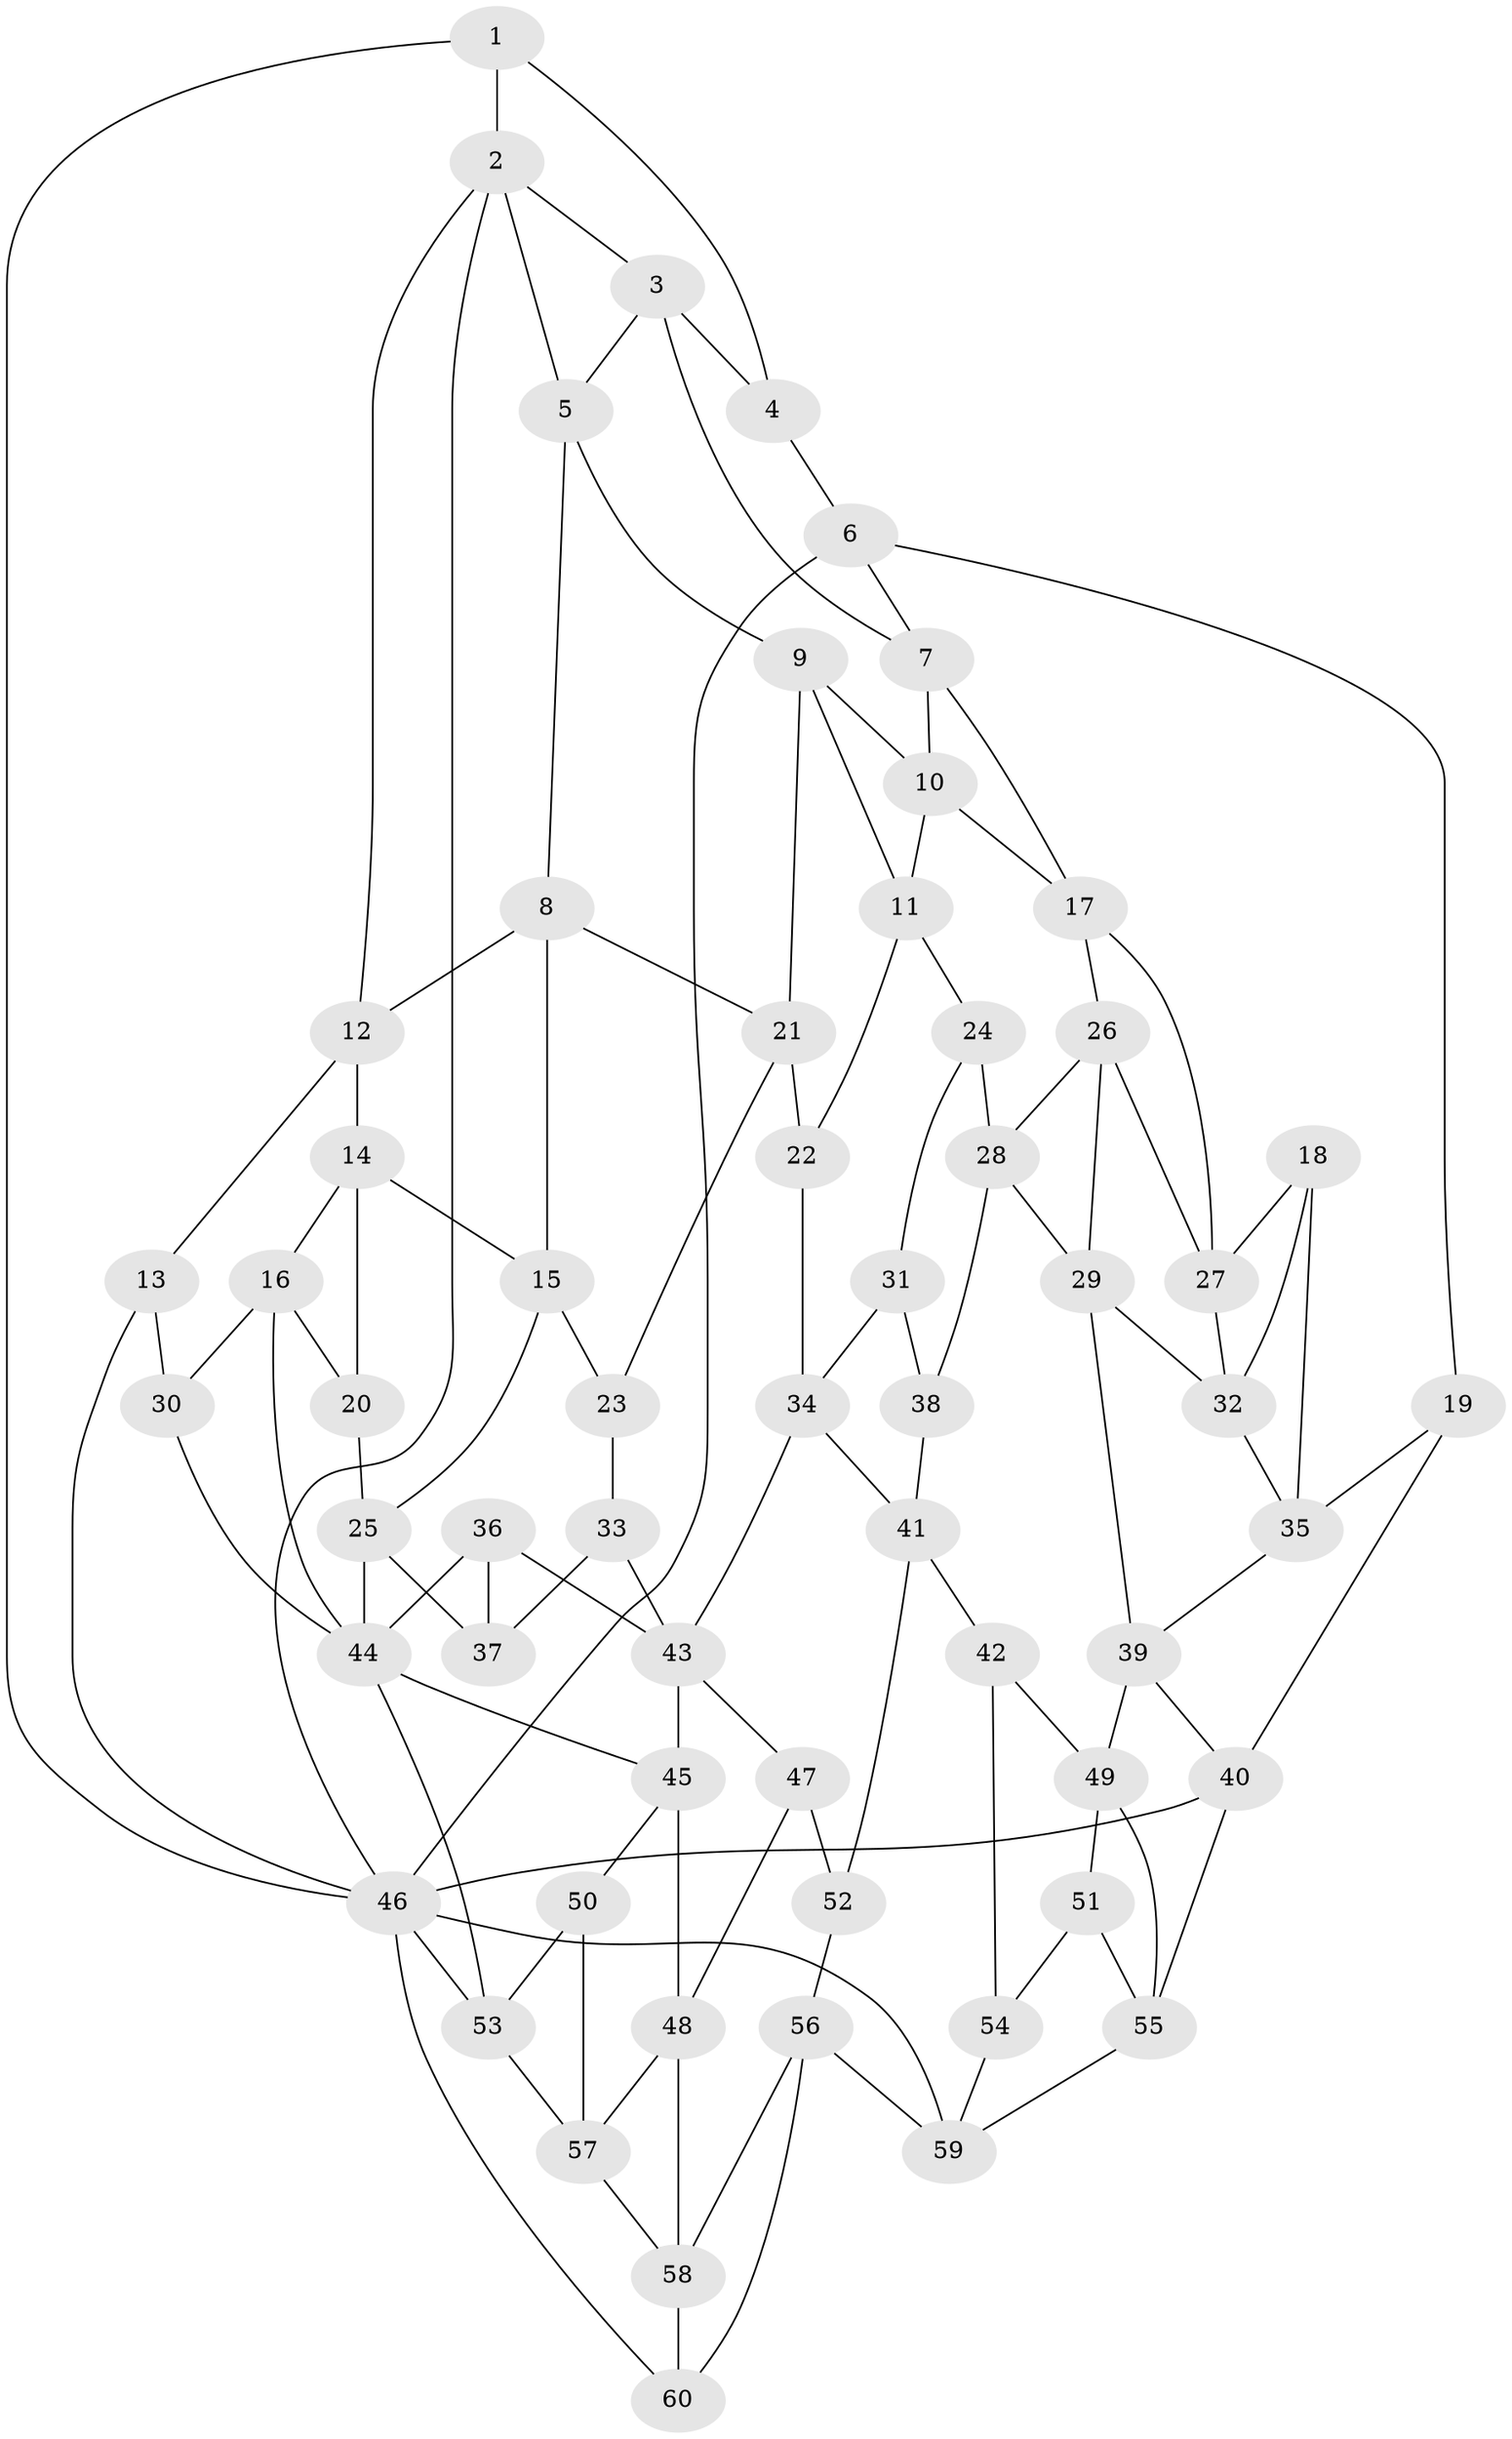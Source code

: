// original degree distribution, {3: 0.016666666666666666, 4: 0.225, 5: 0.55, 6: 0.20833333333333334}
// Generated by graph-tools (version 1.1) at 2025/27/03/09/25 03:27:04]
// undirected, 60 vertices, 113 edges
graph export_dot {
graph [start="1"]
  node [color=gray90,style=filled];
  1;
  2;
  3;
  4;
  5;
  6;
  7;
  8;
  9;
  10;
  11;
  12;
  13;
  14;
  15;
  16;
  17;
  18;
  19;
  20;
  21;
  22;
  23;
  24;
  25;
  26;
  27;
  28;
  29;
  30;
  31;
  32;
  33;
  34;
  35;
  36;
  37;
  38;
  39;
  40;
  41;
  42;
  43;
  44;
  45;
  46;
  47;
  48;
  49;
  50;
  51;
  52;
  53;
  54;
  55;
  56;
  57;
  58;
  59;
  60;
  1 -- 2 [weight=1.0];
  1 -- 4 [weight=1.0];
  1 -- 46 [weight=1.0];
  2 -- 3 [weight=1.0];
  2 -- 5 [weight=1.0];
  2 -- 12 [weight=1.0];
  2 -- 46 [weight=1.0];
  3 -- 4 [weight=1.0];
  3 -- 5 [weight=1.0];
  3 -- 7 [weight=1.0];
  4 -- 6 [weight=1.0];
  5 -- 8 [weight=1.0];
  5 -- 9 [weight=1.0];
  6 -- 7 [weight=1.0];
  6 -- 19 [weight=1.0];
  6 -- 46 [weight=1.0];
  7 -- 10 [weight=1.0];
  7 -- 17 [weight=1.0];
  8 -- 12 [weight=1.0];
  8 -- 15 [weight=1.0];
  8 -- 21 [weight=1.0];
  9 -- 10 [weight=1.0];
  9 -- 11 [weight=1.0];
  9 -- 21 [weight=1.0];
  10 -- 11 [weight=1.0];
  10 -- 17 [weight=1.0];
  11 -- 22 [weight=1.0];
  11 -- 24 [weight=1.0];
  12 -- 13 [weight=1.0];
  12 -- 14 [weight=1.0];
  13 -- 30 [weight=2.0];
  13 -- 46 [weight=1.0];
  14 -- 15 [weight=1.0];
  14 -- 16 [weight=1.0];
  14 -- 20 [weight=1.0];
  15 -- 23 [weight=1.0];
  15 -- 25 [weight=1.0];
  16 -- 20 [weight=1.0];
  16 -- 30 [weight=1.0];
  16 -- 44 [weight=1.0];
  17 -- 26 [weight=1.0];
  17 -- 27 [weight=1.0];
  18 -- 27 [weight=1.0];
  18 -- 32 [weight=1.0];
  18 -- 35 [weight=1.0];
  19 -- 35 [weight=1.0];
  19 -- 40 [weight=1.0];
  20 -- 25 [weight=1.0];
  21 -- 22 [weight=1.0];
  21 -- 23 [weight=1.0];
  22 -- 34 [weight=1.0];
  23 -- 33 [weight=1.0];
  24 -- 28 [weight=1.0];
  24 -- 31 [weight=1.0];
  25 -- 37 [weight=1.0];
  25 -- 44 [weight=1.0];
  26 -- 27 [weight=1.0];
  26 -- 28 [weight=1.0];
  26 -- 29 [weight=1.0];
  27 -- 32 [weight=1.0];
  28 -- 29 [weight=1.0];
  28 -- 38 [weight=1.0];
  29 -- 32 [weight=1.0];
  29 -- 39 [weight=1.0];
  30 -- 44 [weight=1.0];
  31 -- 34 [weight=1.0];
  31 -- 38 [weight=2.0];
  32 -- 35 [weight=1.0];
  33 -- 37 [weight=2.0];
  33 -- 43 [weight=1.0];
  34 -- 41 [weight=1.0];
  34 -- 43 [weight=1.0];
  35 -- 39 [weight=1.0];
  36 -- 37 [weight=1.0];
  36 -- 43 [weight=1.0];
  36 -- 44 [weight=1.0];
  38 -- 41 [weight=1.0];
  39 -- 40 [weight=1.0];
  39 -- 49 [weight=1.0];
  40 -- 46 [weight=1.0];
  40 -- 55 [weight=1.0];
  41 -- 42 [weight=1.0];
  41 -- 52 [weight=1.0];
  42 -- 49 [weight=1.0];
  42 -- 54 [weight=2.0];
  43 -- 45 [weight=2.0];
  43 -- 47 [weight=1.0];
  44 -- 45 [weight=1.0];
  44 -- 53 [weight=1.0];
  45 -- 48 [weight=1.0];
  45 -- 50 [weight=2.0];
  46 -- 53 [weight=1.0];
  46 -- 59 [weight=1.0];
  46 -- 60 [weight=1.0];
  47 -- 48 [weight=1.0];
  47 -- 52 [weight=2.0];
  48 -- 57 [weight=1.0];
  48 -- 58 [weight=1.0];
  49 -- 51 [weight=1.0];
  49 -- 55 [weight=1.0];
  50 -- 53 [weight=1.0];
  50 -- 57 [weight=1.0];
  51 -- 54 [weight=1.0];
  51 -- 55 [weight=1.0];
  52 -- 56 [weight=1.0];
  53 -- 57 [weight=1.0];
  54 -- 59 [weight=1.0];
  55 -- 59 [weight=1.0];
  56 -- 58 [weight=1.0];
  56 -- 59 [weight=1.0];
  56 -- 60 [weight=1.0];
  57 -- 58 [weight=1.0];
  58 -- 60 [weight=1.0];
}

